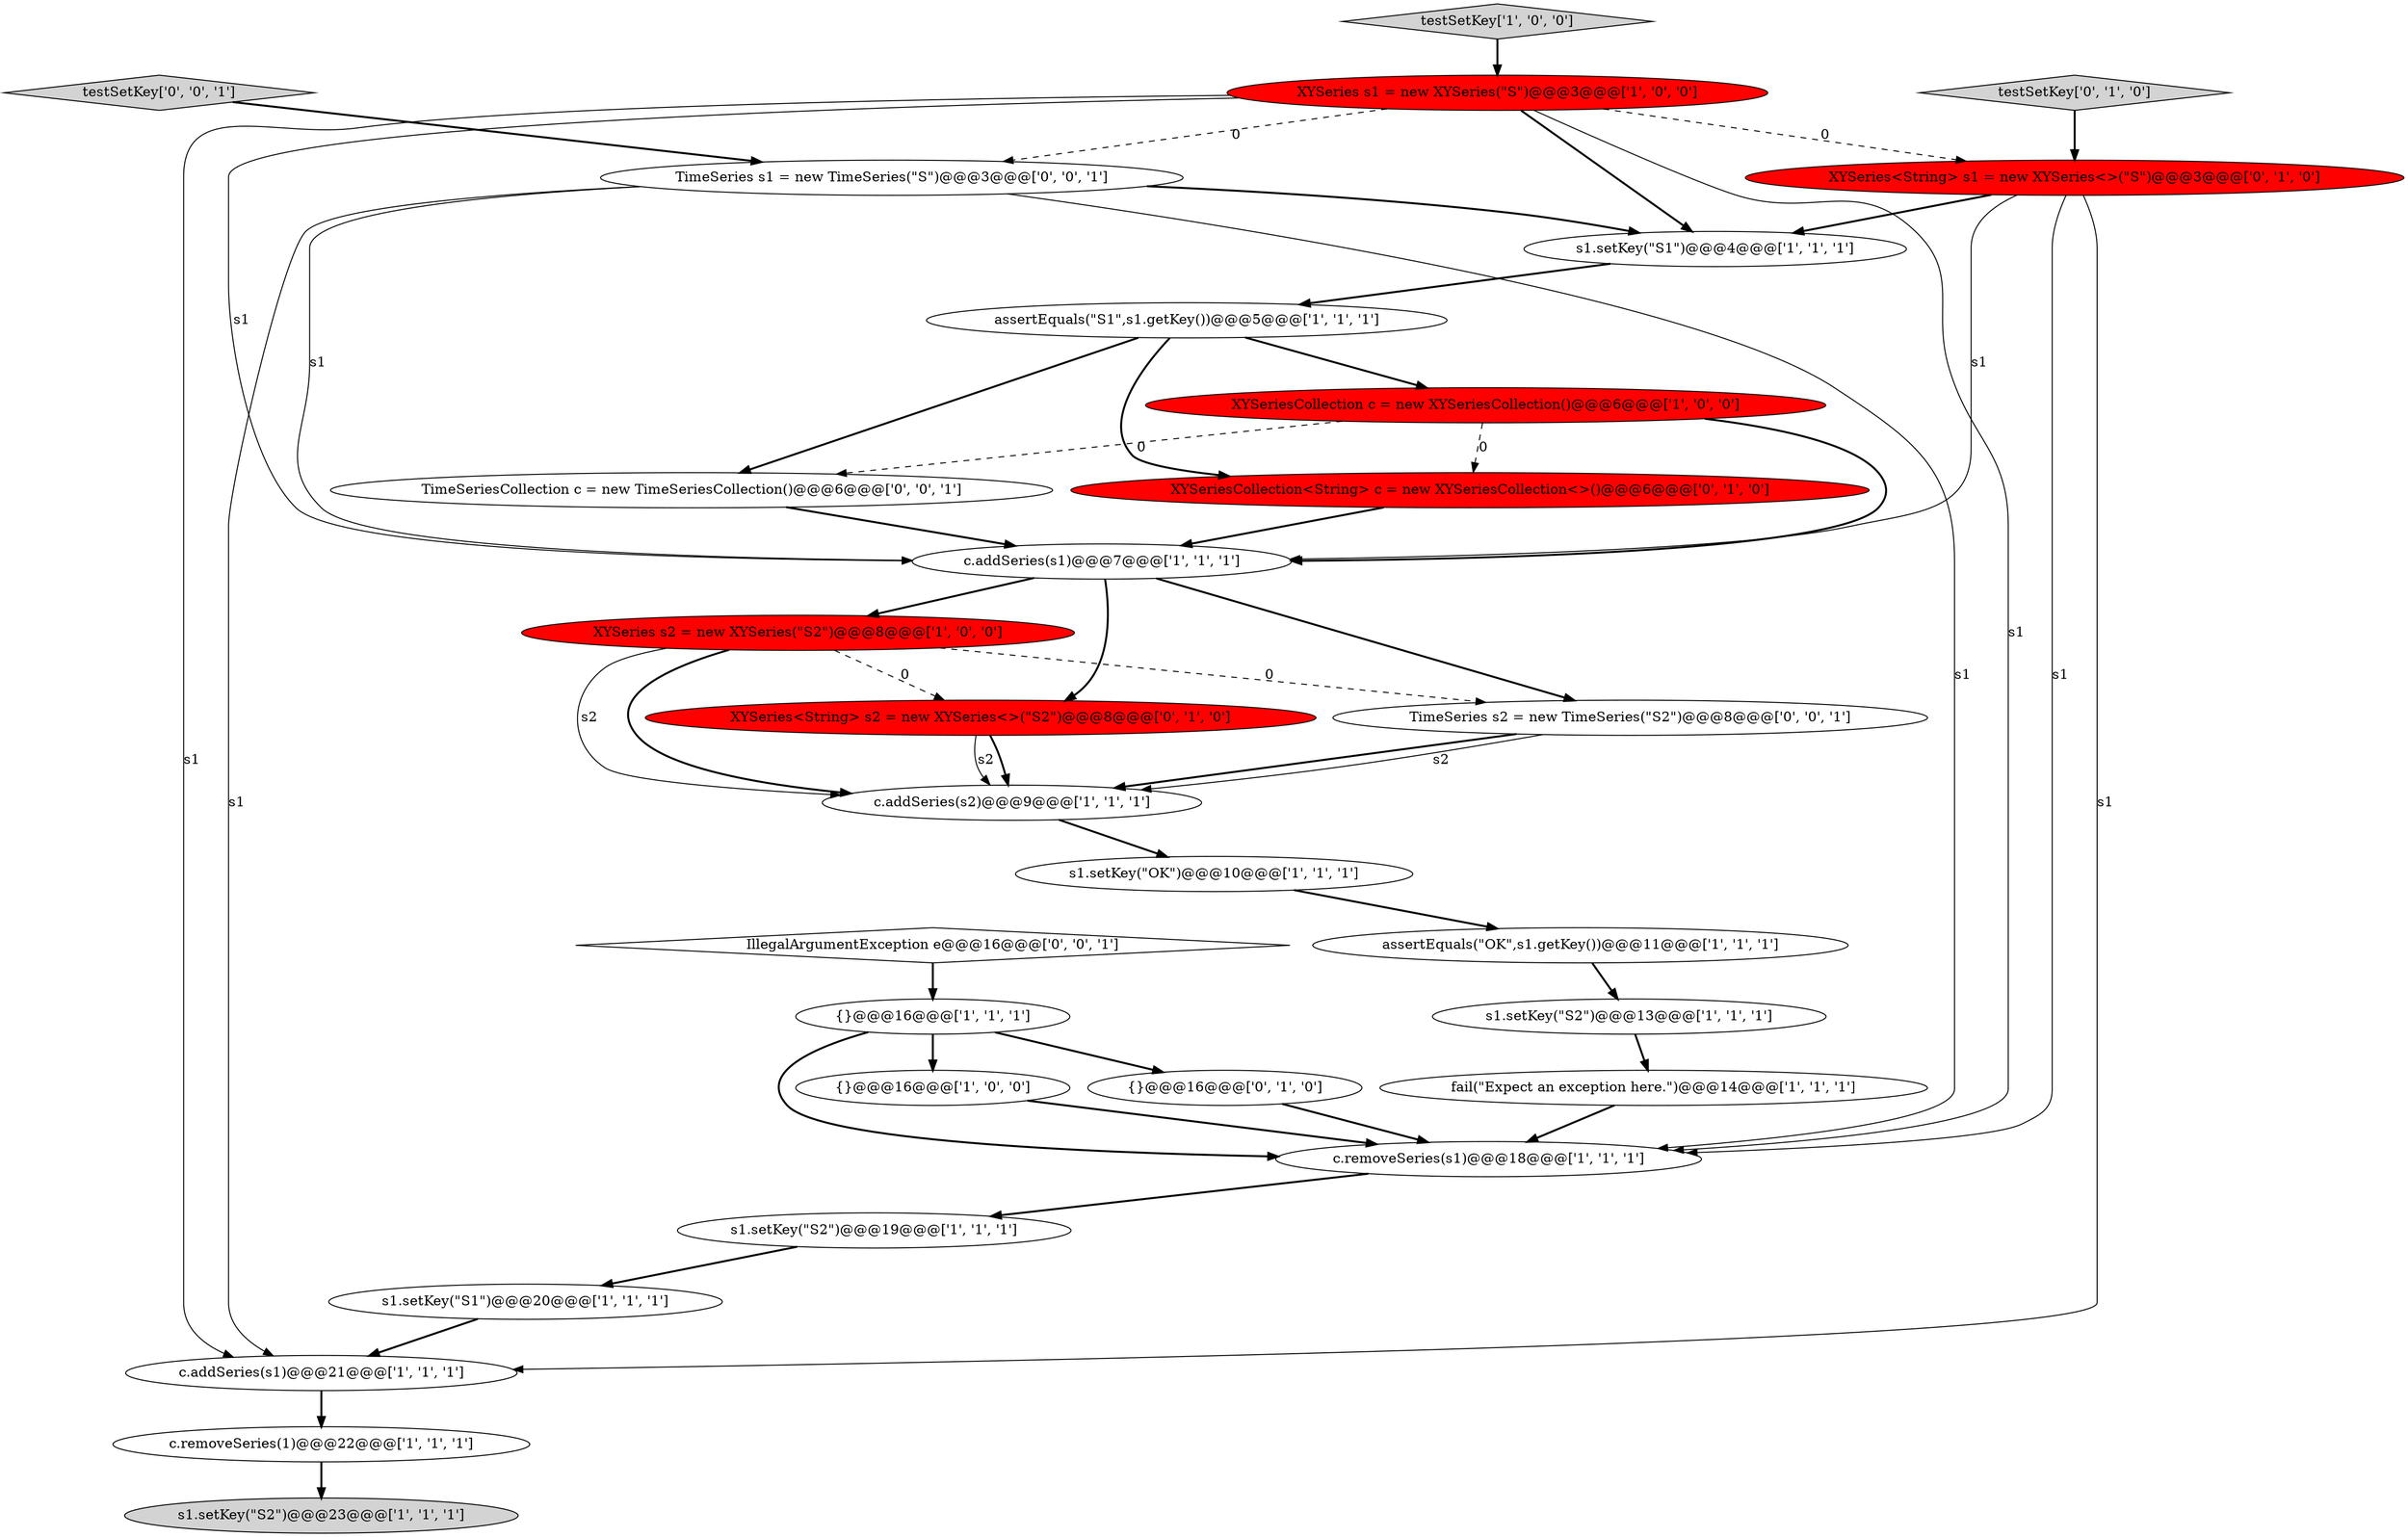 digraph {
17 [style = filled, label = "s1.setKey(\"S2\")@@@23@@@['1', '1', '1']", fillcolor = lightgray, shape = ellipse image = "AAA0AAABBB1BBB"];
11 [style = filled, label = "assertEquals(\"OK\",s1.getKey())@@@11@@@['1', '1', '1']", fillcolor = white, shape = ellipse image = "AAA0AAABBB1BBB"];
22 [style = filled, label = "XYSeries<String> s1 = new XYSeries<>(\"S\")@@@3@@@['0', '1', '0']", fillcolor = red, shape = ellipse image = "AAA1AAABBB2BBB"];
29 [style = filled, label = "TimeSeries s2 = new TimeSeries(\"S2\")@@@8@@@['0', '0', '1']", fillcolor = white, shape = ellipse image = "AAA0AAABBB3BBB"];
12 [style = filled, label = "c.addSeries(s2)@@@9@@@['1', '1', '1']", fillcolor = white, shape = ellipse image = "AAA0AAABBB1BBB"];
21 [style = filled, label = "{}@@@16@@@['0', '1', '0']", fillcolor = white, shape = ellipse image = "AAA0AAABBB2BBB"];
23 [style = filled, label = "XYSeries<String> s2 = new XYSeries<>(\"S2\")@@@8@@@['0', '1', '0']", fillcolor = red, shape = ellipse image = "AAA1AAABBB2BBB"];
25 [style = filled, label = "TimeSeriesCollection c = new TimeSeriesCollection()@@@6@@@['0', '0', '1']", fillcolor = white, shape = ellipse image = "AAA0AAABBB3BBB"];
2 [style = filled, label = "s1.setKey(\"S1\")@@@20@@@['1', '1', '1']", fillcolor = white, shape = ellipse image = "AAA0AAABBB1BBB"];
3 [style = filled, label = "s1.setKey(\"S1\")@@@4@@@['1', '1', '1']", fillcolor = white, shape = ellipse image = "AAA0AAABBB1BBB"];
1 [style = filled, label = "XYSeries s2 = new XYSeries(\"S2\")@@@8@@@['1', '0', '0']", fillcolor = red, shape = ellipse image = "AAA1AAABBB1BBB"];
27 [style = filled, label = "TimeSeries s1 = new TimeSeries(\"S\")@@@3@@@['0', '0', '1']", fillcolor = white, shape = ellipse image = "AAA0AAABBB3BBB"];
6 [style = filled, label = "c.removeSeries(1)@@@22@@@['1', '1', '1']", fillcolor = white, shape = ellipse image = "AAA0AAABBB1BBB"];
4 [style = filled, label = "XYSeriesCollection c = new XYSeriesCollection()@@@6@@@['1', '0', '0']", fillcolor = red, shape = ellipse image = "AAA1AAABBB1BBB"];
14 [style = filled, label = "s1.setKey(\"S2\")@@@19@@@['1', '1', '1']", fillcolor = white, shape = ellipse image = "AAA0AAABBB1BBB"];
15 [style = filled, label = "XYSeries s1 = new XYSeries(\"S\")@@@3@@@['1', '0', '0']", fillcolor = red, shape = ellipse image = "AAA1AAABBB1BBB"];
28 [style = filled, label = "testSetKey['0', '0', '1']", fillcolor = lightgray, shape = diamond image = "AAA0AAABBB3BBB"];
8 [style = filled, label = "testSetKey['1', '0', '0']", fillcolor = lightgray, shape = diamond image = "AAA0AAABBB1BBB"];
24 [style = filled, label = "testSetKey['0', '1', '0']", fillcolor = lightgray, shape = diamond image = "AAA0AAABBB2BBB"];
13 [style = filled, label = "c.addSeries(s1)@@@7@@@['1', '1', '1']", fillcolor = white, shape = ellipse image = "AAA0AAABBB1BBB"];
19 [style = filled, label = "fail(\"Expect an exception here.\")@@@14@@@['1', '1', '1']", fillcolor = white, shape = ellipse image = "AAA0AAABBB1BBB"];
20 [style = filled, label = "XYSeriesCollection<String> c = new XYSeriesCollection<>()@@@6@@@['0', '1', '0']", fillcolor = red, shape = ellipse image = "AAA1AAABBB2BBB"];
5 [style = filled, label = "c.removeSeries(s1)@@@18@@@['1', '1', '1']", fillcolor = white, shape = ellipse image = "AAA0AAABBB1BBB"];
26 [style = filled, label = "IllegalArgumentException e@@@16@@@['0', '0', '1']", fillcolor = white, shape = diamond image = "AAA0AAABBB3BBB"];
0 [style = filled, label = "assertEquals(\"S1\",s1.getKey())@@@5@@@['1', '1', '1']", fillcolor = white, shape = ellipse image = "AAA0AAABBB1BBB"];
18 [style = filled, label = "s1.setKey(\"S2\")@@@13@@@['1', '1', '1']", fillcolor = white, shape = ellipse image = "AAA0AAABBB1BBB"];
16 [style = filled, label = "c.addSeries(s1)@@@21@@@['1', '1', '1']", fillcolor = white, shape = ellipse image = "AAA0AAABBB1BBB"];
10 [style = filled, label = "s1.setKey(\"OK\")@@@10@@@['1', '1', '1']", fillcolor = white, shape = ellipse image = "AAA0AAABBB1BBB"];
7 [style = filled, label = "{}@@@16@@@['1', '0', '0']", fillcolor = white, shape = ellipse image = "AAA0AAABBB1BBB"];
9 [style = filled, label = "{}@@@16@@@['1', '1', '1']", fillcolor = white, shape = ellipse image = "AAA0AAABBB1BBB"];
6->17 [style = bold, label=""];
20->13 [style = bold, label=""];
8->15 [style = bold, label=""];
25->13 [style = bold, label=""];
16->6 [style = bold, label=""];
4->13 [style = bold, label=""];
27->3 [style = bold, label=""];
1->29 [style = dashed, label="0"];
18->19 [style = bold, label=""];
22->16 [style = solid, label="s1"];
27->5 [style = solid, label="s1"];
26->9 [style = bold, label=""];
5->14 [style = bold, label=""];
9->7 [style = bold, label=""];
15->3 [style = bold, label=""];
24->22 [style = bold, label=""];
22->5 [style = solid, label="s1"];
11->18 [style = bold, label=""];
13->1 [style = bold, label=""];
3->0 [style = bold, label=""];
1->12 [style = solid, label="s2"];
15->22 [style = dashed, label="0"];
27->13 [style = solid, label="s1"];
22->3 [style = bold, label=""];
19->5 [style = bold, label=""];
21->5 [style = bold, label=""];
4->25 [style = dashed, label="0"];
13->29 [style = bold, label=""];
7->5 [style = bold, label=""];
12->10 [style = bold, label=""];
29->12 [style = bold, label=""];
22->13 [style = solid, label="s1"];
0->4 [style = bold, label=""];
0->25 [style = bold, label=""];
4->20 [style = dashed, label="0"];
15->5 [style = solid, label="s1"];
27->16 [style = solid, label="s1"];
9->21 [style = bold, label=""];
1->12 [style = bold, label=""];
13->23 [style = bold, label=""];
9->5 [style = bold, label=""];
0->20 [style = bold, label=""];
23->12 [style = bold, label=""];
14->2 [style = bold, label=""];
15->27 [style = dashed, label="0"];
28->27 [style = bold, label=""];
23->12 [style = solid, label="s2"];
1->23 [style = dashed, label="0"];
29->12 [style = solid, label="s2"];
15->13 [style = solid, label="s1"];
15->16 [style = solid, label="s1"];
10->11 [style = bold, label=""];
2->16 [style = bold, label=""];
}
